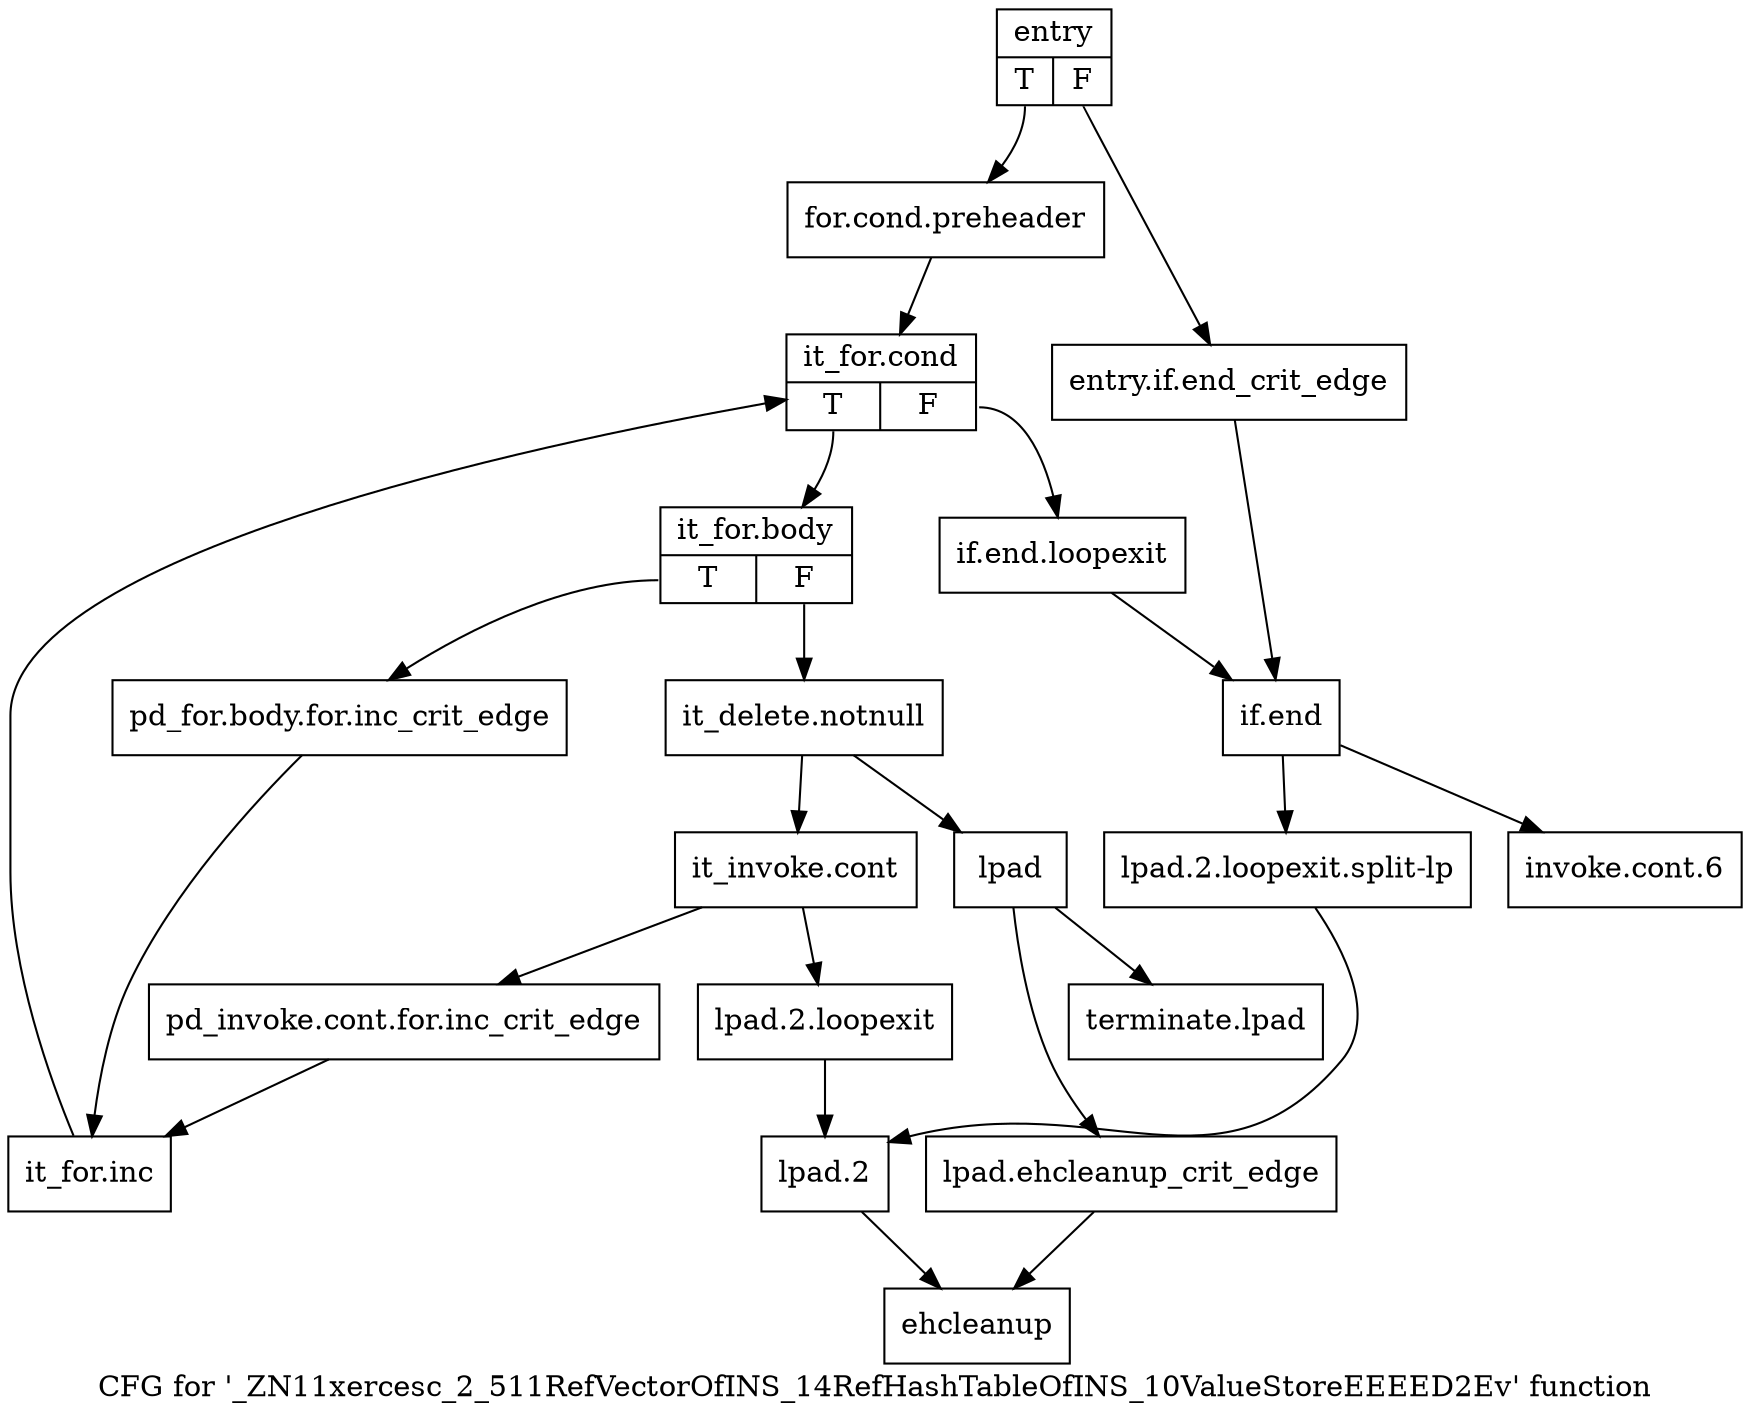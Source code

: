digraph "CFG for '_ZN11xercesc_2_511RefVectorOfINS_14RefHashTableOfINS_10ValueStoreEEEED2Ev' function" {
	label="CFG for '_ZN11xercesc_2_511RefVectorOfINS_14RefHashTableOfINS_10ValueStoreEEEED2Ev' function";

	Node0x4e6e470 [shape=record,label="{entry|{<s0>T|<s1>F}}"];
	Node0x4e6e470:s0 -> Node0x4e6e510;
	Node0x4e6e470:s1 -> Node0x4e6e4c0;
	Node0x4e6e4c0 [shape=record,label="{entry.if.end_crit_edge}"];
	Node0x4e6e4c0 -> Node0x4e6e970;
	Node0x4e6e510 [shape=record,label="{for.cond.preheader}"];
	Node0x4e6e510 -> Node0x4e6e560;
	Node0x4e6e560 [shape=record,label="{it_for.cond|{<s0>T|<s1>F}}"];
	Node0x4e6e560:s0 -> Node0x4e6e5b0;
	Node0x4e6e560:s1 -> Node0x4e6e920;
	Node0x4e6e5b0 [shape=record,label="{it_for.body|{<s0>T|<s1>F}}"];
	Node0x4e6e5b0:s0 -> Node0x4e6e600;
	Node0x4e6e5b0:s1 -> Node0x4e6e650;
	Node0x4e6e600 [shape=record,label="{pd_for.body.for.inc_crit_edge}"];
	Node0x4e6e600 -> Node0x4e6e740;
	Node0x4e6e650 [shape=record,label="{it_delete.notnull}"];
	Node0x4e6e650 -> Node0x4e6e6a0;
	Node0x4e6e650 -> Node0x4e6e790;
	Node0x4e6e6a0 [shape=record,label="{it_invoke.cont}"];
	Node0x4e6e6a0 -> Node0x4e6e6f0;
	Node0x4e6e6a0 -> Node0x4e6e830;
	Node0x4e6e6f0 [shape=record,label="{pd_invoke.cont.for.inc_crit_edge}"];
	Node0x4e6e6f0 -> Node0x4e6e740;
	Node0x4e6e740 [shape=record,label="{it_for.inc}"];
	Node0x4e6e740 -> Node0x4e6e560;
	Node0x4e6e790 [shape=record,label="{lpad}"];
	Node0x4e6e790 -> Node0x4e6e7e0;
	Node0x4e6e790 -> Node0x4e6ea60;
	Node0x4e6e7e0 [shape=record,label="{lpad.ehcleanup_crit_edge}"];
	Node0x4e6e7e0 -> Node0x4e6ea10;
	Node0x4e6e830 [shape=record,label="{lpad.2.loopexit}"];
	Node0x4e6e830 -> Node0x4e6e8d0;
	Node0x4e6e880 [shape=record,label="{lpad.2.loopexit.split-lp}"];
	Node0x4e6e880 -> Node0x4e6e8d0;
	Node0x4e6e8d0 [shape=record,label="{lpad.2}"];
	Node0x4e6e8d0 -> Node0x4e6ea10;
	Node0x4e6e920 [shape=record,label="{if.end.loopexit}"];
	Node0x4e6e920 -> Node0x4e6e970;
	Node0x4e6e970 [shape=record,label="{if.end}"];
	Node0x4e6e970 -> Node0x4e6e9c0;
	Node0x4e6e970 -> Node0x4e6e880;
	Node0x4e6e9c0 [shape=record,label="{invoke.cont.6}"];
	Node0x4e6ea10 [shape=record,label="{ehcleanup}"];
	Node0x4e6ea60 [shape=record,label="{terminate.lpad}"];
}

